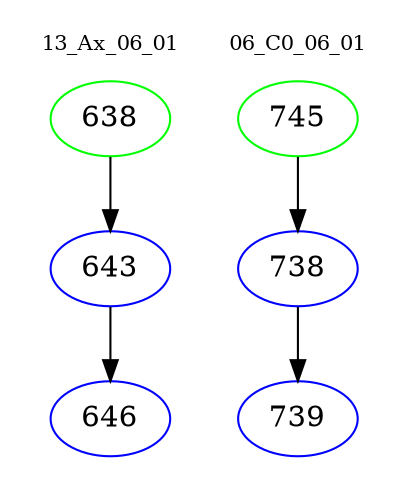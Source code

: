 digraph{
subgraph cluster_0 {
color = white
label = "13_Ax_06_01";
fontsize=10;
T0_638 [label="638", color="green"]
T0_638 -> T0_643 [color="black"]
T0_643 [label="643", color="blue"]
T0_643 -> T0_646 [color="black"]
T0_646 [label="646", color="blue"]
}
subgraph cluster_1 {
color = white
label = "06_C0_06_01";
fontsize=10;
T1_745 [label="745", color="green"]
T1_745 -> T1_738 [color="black"]
T1_738 [label="738", color="blue"]
T1_738 -> T1_739 [color="black"]
T1_739 [label="739", color="blue"]
}
}
